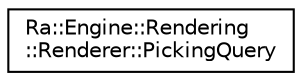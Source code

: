 digraph "Graphical Class Hierarchy"
{
 // INTERACTIVE_SVG=YES
 // LATEX_PDF_SIZE
  edge [fontname="Helvetica",fontsize="10",labelfontname="Helvetica",labelfontsize="10"];
  node [fontname="Helvetica",fontsize="10",shape=record];
  rankdir="LR";
  Node0 [label="Ra::Engine::Rendering\l::Renderer::PickingQuery",height=0.2,width=0.4,color="black", fillcolor="white", style="filled",URL="$structRa_1_1Engine_1_1Rendering_1_1Renderer_1_1PickingQuery.html",tooltip=" "];
}
